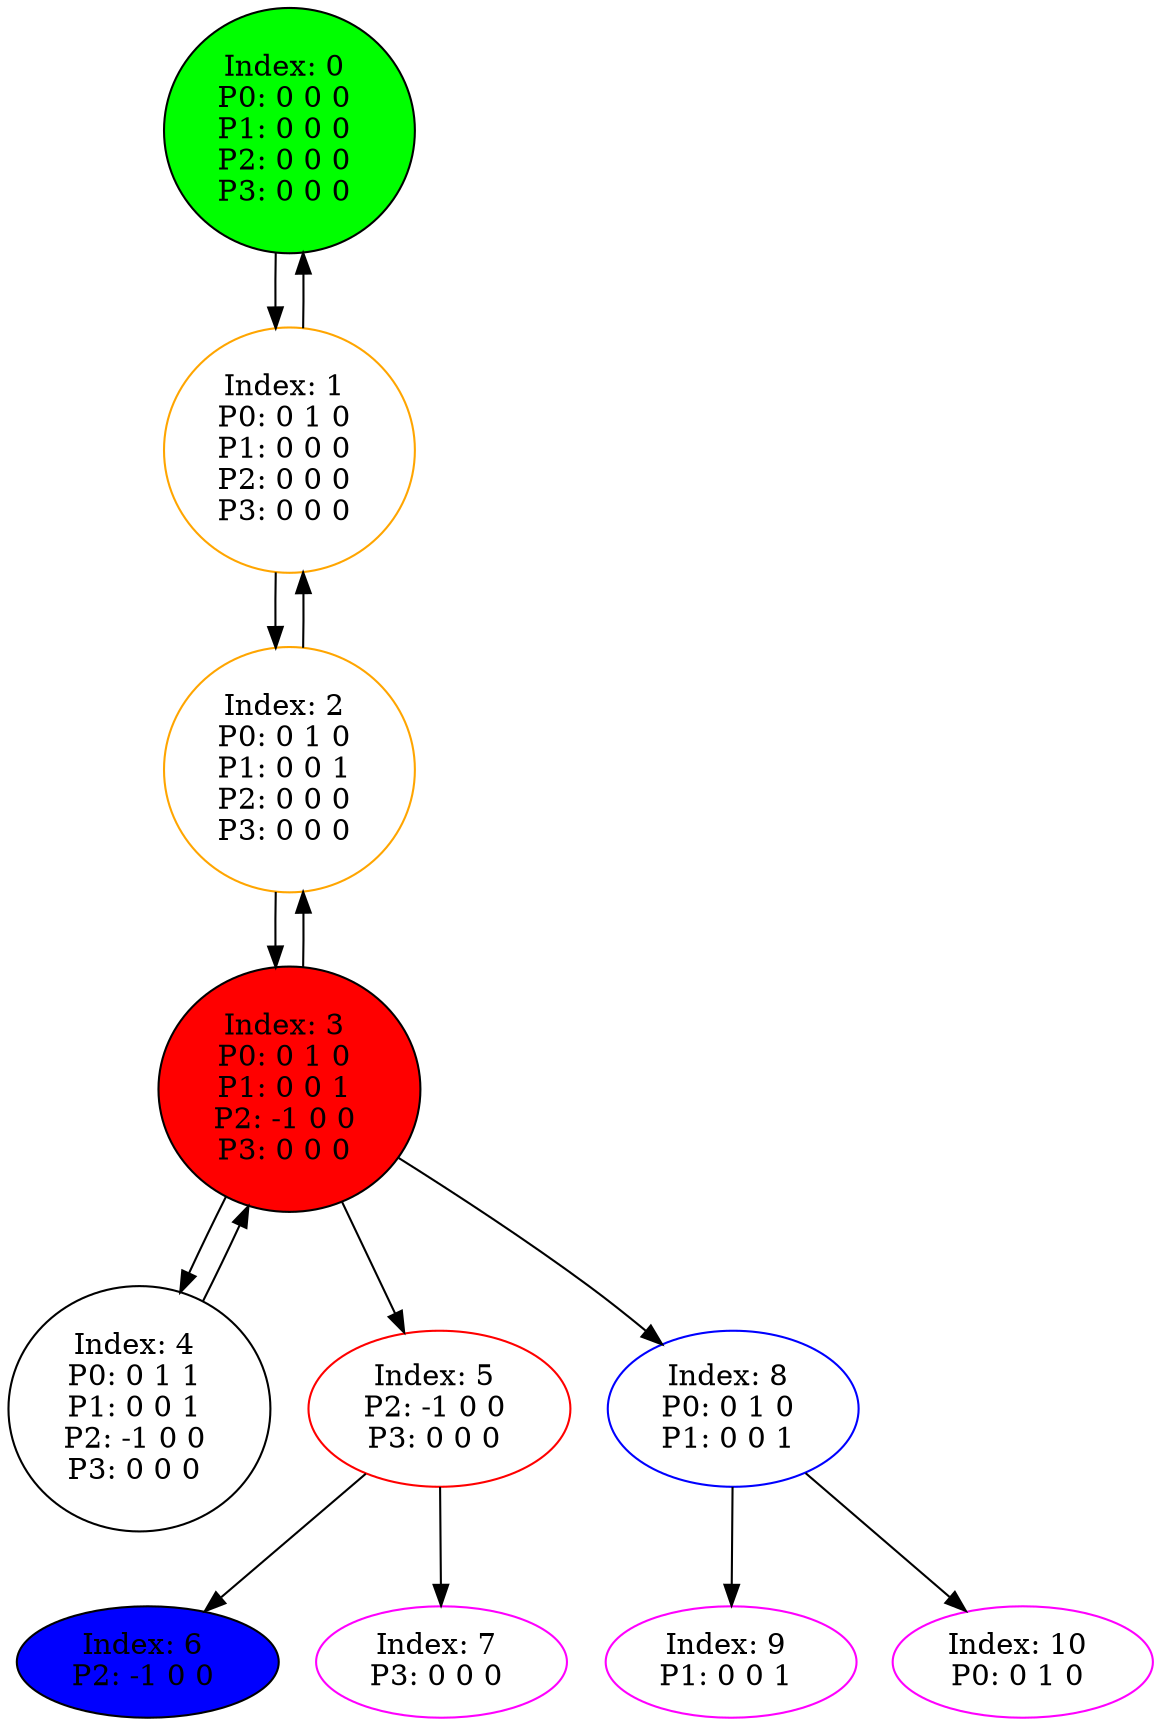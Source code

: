 digraph G {
color = "black"
0[label = "Index: 0 
P0: 0 0 0 
P1: 0 0 0 
P2: 0 0 0 
P3: 0 0 0 
", style="filled", fillcolor = "green"]
1[label = "Index: 1 
P0: 0 1 0 
P1: 0 0 0 
P2: 0 0 0 
P3: 0 0 0 
", color = "orange"]
2[label = "Index: 2 
P0: 0 1 0 
P1: 0 0 1 
P2: 0 0 0 
P3: 0 0 0 
", color = "orange"]
3[label = "Index: 3 
P0: 0 1 0 
P1: 0 0 1 
P2: -1 0 0 
P3: 0 0 0 
", style="filled", fillcolor = "red"]
4[label = "Index: 4 
P0: 0 1 1 
P1: 0 0 1 
P2: -1 0 0 
P3: 0 0 0 
"]
5[label = "Index: 5 
P2: -1 0 0 
P3: 0 0 0 
", color = "red"]
6[label = "Index: 6 
P2: -1 0 0 
", style="filled", fillcolor = "blue"]
7[label = "Index: 7 
P3: 0 0 0 
", color = "fuchsia"]
8[label = "Index: 8 
P0: 0 1 0 
P1: 0 0 1 
", color = "blue"]
9[label = "Index: 9 
P1: 0 0 1 
", color = "fuchsia"]
10[label = "Index: 10 
P0: 0 1 0 
", color = "fuchsia"]
0 -> 1

1 -> 0
1 -> 2

2 -> 1
2 -> 3

3 -> 2
3 -> 4
3 -> 5
3 -> 8

4 -> 3

5 -> 7
5 -> 6

8 -> 9
8 -> 10

}

